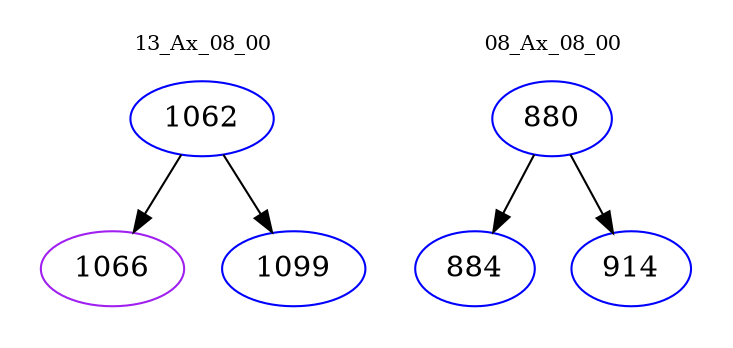 digraph{
subgraph cluster_0 {
color = white
label = "13_Ax_08_00";
fontsize=10;
T0_1062 [label="1062", color="blue"]
T0_1062 -> T0_1066 [color="black"]
T0_1066 [label="1066", color="purple"]
T0_1062 -> T0_1099 [color="black"]
T0_1099 [label="1099", color="blue"]
}
subgraph cluster_1 {
color = white
label = "08_Ax_08_00";
fontsize=10;
T1_880 [label="880", color="blue"]
T1_880 -> T1_884 [color="black"]
T1_884 [label="884", color="blue"]
T1_880 -> T1_914 [color="black"]
T1_914 [label="914", color="blue"]
}
}

